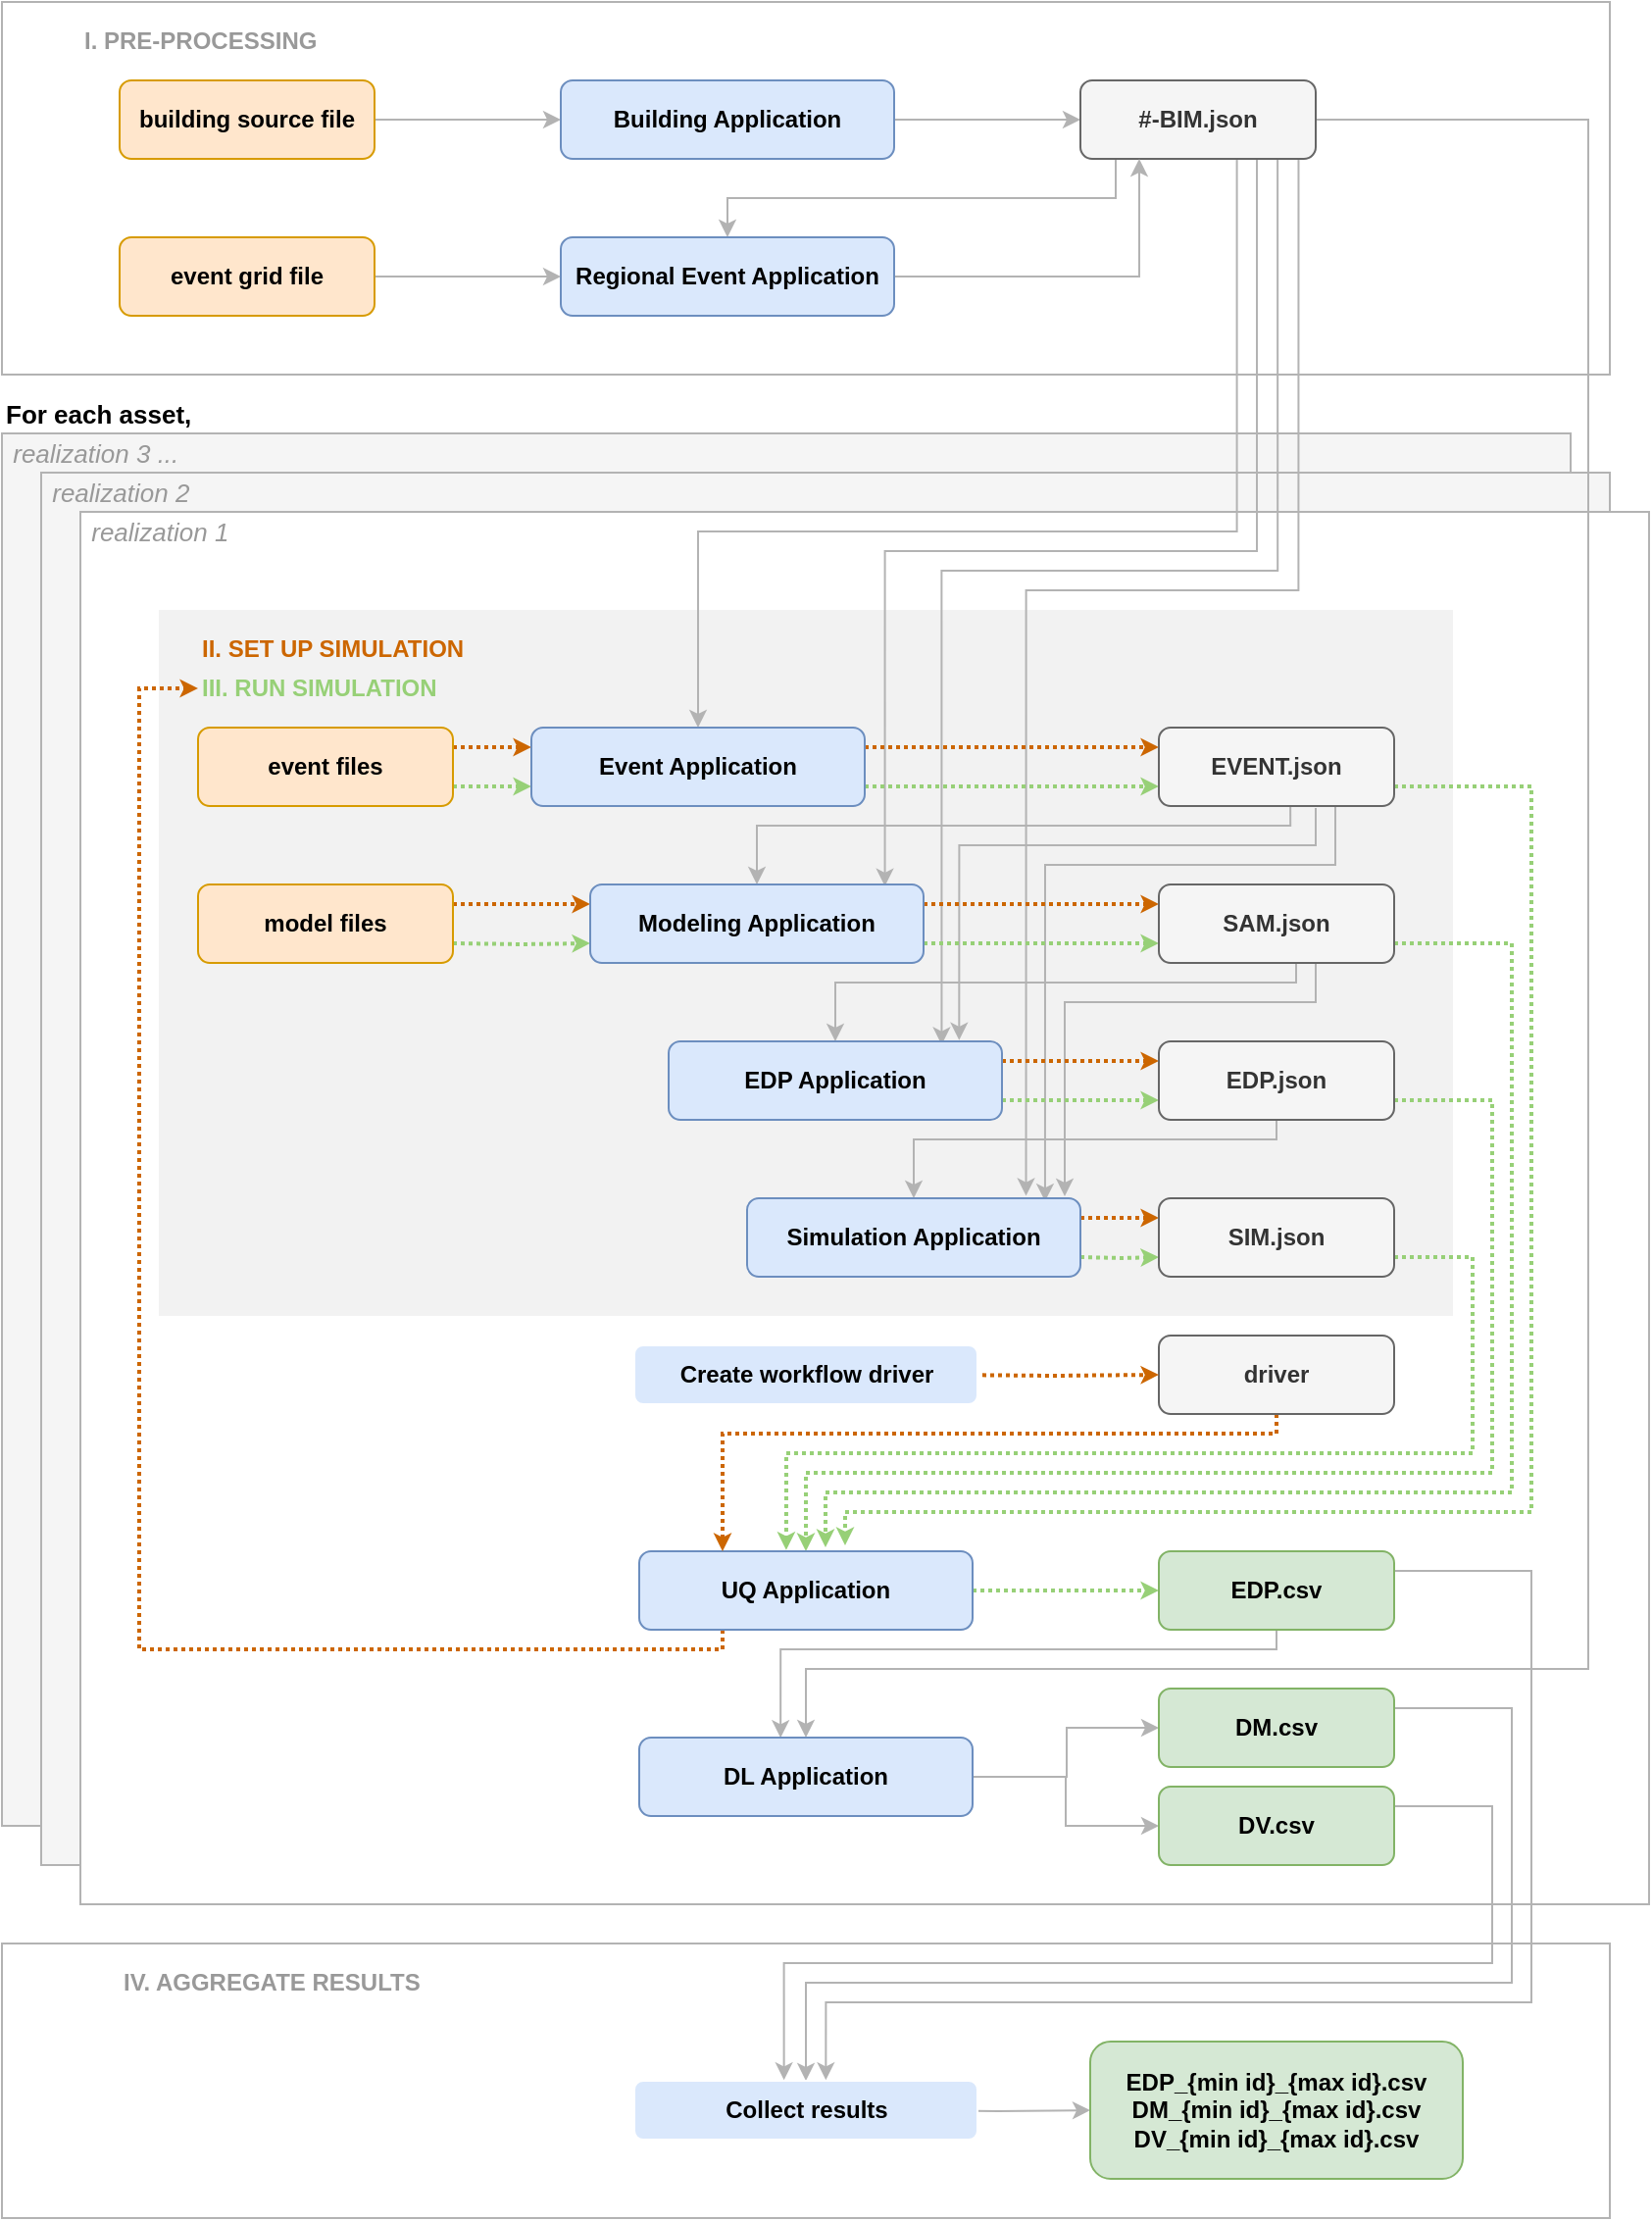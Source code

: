 <mxfile version="13.6.10" type="device"><diagram id="55Q9d0tb6AlS7nQ4v5Kf" name="Page-1"><mxGraphModel dx="1209" dy="761" grid="0" gridSize="10" guides="0" tooltips="1" connect="1" arrows="1" fold="1" page="1" pageScale="1" pageWidth="850" pageHeight="1100" math="0" shadow="0"><root><mxCell id="0"/><mxCell id="1" parent="0"/><mxCell id="81128KArZK5sR1gMejnM-108" value="" style="rounded=0;whiteSpace=wrap;html=1;fillColor=#f5f5f5;fontColor=#333333;strokeColor=#B3B3B3;" vertex="1" parent="1"><mxGeometry x="10" y="240" width="800" height="710" as="geometry"/></mxCell><mxCell id="81128KArZK5sR1gMejnM-107" value="" style="rounded=0;whiteSpace=wrap;html=1;fillColor=#f5f5f5;fontColor=#333333;strokeColor=#B3B3B3;" vertex="1" parent="1"><mxGeometry x="30" y="260" width="800" height="710" as="geometry"/></mxCell><mxCell id="81128KArZK5sR1gMejnM-78" value="" style="rounded=0;whiteSpace=wrap;html=1;strokeColor=#B3B3B3;" vertex="1" parent="1"><mxGeometry x="10" y="1010" width="820" height="140" as="geometry"/></mxCell><mxCell id="81128KArZK5sR1gMejnM-12" value="" style="rounded=0;whiteSpace=wrap;html=1;strokeColor=#B3B3B3;" vertex="1" parent="1"><mxGeometry x="50" y="280" width="800" height="710" as="geometry"/></mxCell><mxCell id="81128KArZK5sR1gMejnM-71" value="" style="rounded=0;whiteSpace=wrap;html=1;strokeColor=none;fillColor=#F2F2F2;" vertex="1" parent="1"><mxGeometry x="90" y="330" width="660" height="360" as="geometry"/></mxCell><mxCell id="81128KArZK5sR1gMejnM-1" value="" style="rounded=0;whiteSpace=wrap;html=1;strokeColor=#B3B3B3;" vertex="1" parent="1"><mxGeometry x="10" y="20" width="820" height="190" as="geometry"/></mxCell><mxCell id="bsa9YLMncxqa0p55WgP8-3" value="" style="edgeStyle=orthogonalEdgeStyle;rounded=0;orthogonalLoop=1;jettySize=auto;html=1;strokeColor=#B3B3B3;" parent="1" source="bsa9YLMncxqa0p55WgP8-1" target="bsa9YLMncxqa0p55WgP8-2" edge="1"><mxGeometry relative="1" as="geometry"/></mxCell><mxCell id="bsa9YLMncxqa0p55WgP8-1" value="&lt;b&gt;building source file&lt;/b&gt;" style="rounded=1;whiteSpace=wrap;html=1;fillColor=#ffe6cc;strokeColor=#d79b00;" parent="1" vertex="1"><mxGeometry x="70" y="60" width="130" height="40" as="geometry"/></mxCell><mxCell id="bsa9YLMncxqa0p55WgP8-6" value="" style="edgeStyle=orthogonalEdgeStyle;rounded=0;orthogonalLoop=1;jettySize=auto;html=1;strokeColor=#B3B3B3;" parent="1" source="bsa9YLMncxqa0p55WgP8-2" target="bsa9YLMncxqa0p55WgP8-5" edge="1"><mxGeometry relative="1" as="geometry"/></mxCell><mxCell id="bsa9YLMncxqa0p55WgP8-2" value="&lt;b&gt;Building Application&lt;/b&gt;" style="rounded=1;whiteSpace=wrap;html=1;fillColor=#dae8fc;strokeColor=#6c8ebf;" parent="1" vertex="1"><mxGeometry x="295" y="60" width="170" height="40" as="geometry"/></mxCell><mxCell id="81128KArZK5sR1gMejnM-6" value="" style="edgeStyle=orthogonalEdgeStyle;rounded=0;orthogonalLoop=1;jettySize=auto;html=1;entryX=0.5;entryY=0;entryDx=0;entryDy=0;exitX=0.15;exitY=1.007;exitDx=0;exitDy=0;exitPerimeter=0;strokeColor=#B3B3B3;" edge="1" parent="1" source="bsa9YLMncxqa0p55WgP8-5" target="81128KArZK5sR1gMejnM-4"><mxGeometry relative="1" as="geometry"/></mxCell><mxCell id="81128KArZK5sR1gMejnM-34" value="" style="edgeStyle=orthogonalEdgeStyle;rounded=0;orthogonalLoop=1;jettySize=auto;html=1;strokeColor=#B3B3B3;entryX=0.5;entryY=0;entryDx=0;entryDy=0;exitX=0.665;exitY=1.004;exitDx=0;exitDy=0;exitPerimeter=0;" edge="1" parent="1" source="bsa9YLMncxqa0p55WgP8-5" target="81128KArZK5sR1gMejnM-15"><mxGeometry relative="1" as="geometry"><mxPoint x="651.88" y="139.8" as="sourcePoint"/><mxPoint x="670" y="210" as="targetPoint"/><Array as="points"><mxPoint x="640" y="290"/><mxPoint x="365" y="290"/></Array></mxGeometry></mxCell><mxCell id="81128KArZK5sR1gMejnM-36" value="" style="edgeStyle=orthogonalEdgeStyle;rounded=0;orthogonalLoop=1;jettySize=auto;html=1;strokeColor=#B3B3B3;entryX=0.884;entryY=0.023;entryDx=0;entryDy=0;exitX=0.75;exitY=1;exitDx=0;exitDy=0;entryPerimeter=0;" edge="1" parent="1" source="bsa9YLMncxqa0p55WgP8-5" target="81128KArZK5sR1gMejnM-24"><mxGeometry relative="1" as="geometry"><mxPoint x="662.2" y="139.32" as="sourcePoint"/><mxPoint x="670" y="210" as="targetPoint"/><Array as="points"><mxPoint x="650" y="300"/><mxPoint x="460" y="300"/></Array></mxGeometry></mxCell><mxCell id="81128KArZK5sR1gMejnM-43" value="" style="edgeStyle=orthogonalEdgeStyle;rounded=0;orthogonalLoop=1;jettySize=auto;html=1;strokeColor=#B3B3B3;strokeWidth=1;exitX=0.838;exitY=1.004;exitDx=0;exitDy=0;exitPerimeter=0;entryX=0.819;entryY=0.044;entryDx=0;entryDy=0;entryPerimeter=0;" edge="1" parent="1" source="bsa9YLMncxqa0p55WgP8-5" target="81128KArZK5sR1gMejnM-39"><mxGeometry relative="1" as="geometry"><mxPoint x="677.08" y="139.88" as="sourcePoint"/><mxPoint x="670" y="220" as="targetPoint"/><Array as="points"><mxPoint x="661" y="310"/><mxPoint x="489" y="310"/></Array></mxGeometry></mxCell><mxCell id="81128KArZK5sR1gMejnM-53" value="" style="edgeStyle=orthogonalEdgeStyle;rounded=0;orthogonalLoop=1;jettySize=auto;html=1;strokeColor=#B3B3B3;strokeWidth=1;entryX=0.831;entryY=-0.03;entryDx=0;entryDy=0;entryPerimeter=0;exitX=0.927;exitY=0.989;exitDx=0;exitDy=0;exitPerimeter=0;" edge="1" parent="1" source="bsa9YLMncxqa0p55WgP8-5"><mxGeometry relative="1" as="geometry"><mxPoint x="671" y="120" as="sourcePoint"/><mxPoint x="532.27" y="628.8" as="targetPoint"/><Array as="points"><mxPoint x="671" y="320"/><mxPoint x="532" y="320"/></Array></mxGeometry></mxCell><mxCell id="81128KArZK5sR1gMejnM-94" value="" style="edgeStyle=orthogonalEdgeStyle;rounded=0;orthogonalLoop=1;jettySize=auto;html=1;startSize=6;endSize=6;strokeWidth=1;entryX=0.5;entryY=0;entryDx=0;entryDy=0;strokeColor=#B3B3B3;exitX=1;exitY=0.5;exitDx=0;exitDy=0;" edge="1" parent="1" source="bsa9YLMncxqa0p55WgP8-5" target="81128KArZK5sR1gMejnM-88"><mxGeometry relative="1" as="geometry"><mxPoint x="790" y="110" as="targetPoint"/><Array as="points"><mxPoint x="819" y="80"/><mxPoint x="819" y="870"/><mxPoint x="420" y="870"/></Array></mxGeometry></mxCell><mxCell id="bsa9YLMncxqa0p55WgP8-5" value="&lt;b&gt;#-BIM.json&lt;/b&gt;" style="rounded=1;whiteSpace=wrap;html=1;fillColor=#f5f5f5;strokeColor=#666666;fontColor=#333333;" parent="1" vertex="1"><mxGeometry x="560" y="60" width="120" height="40" as="geometry"/></mxCell><mxCell id="81128KArZK5sR1gMejnM-7" value="" style="edgeStyle=orthogonalEdgeStyle;rounded=0;orthogonalLoop=1;jettySize=auto;html=1;strokeColor=#B3B3B3;" edge="1" parent="1" source="81128KArZK5sR1gMejnM-3" target="81128KArZK5sR1gMejnM-4"><mxGeometry relative="1" as="geometry"/></mxCell><mxCell id="81128KArZK5sR1gMejnM-3" value="&lt;b&gt;event grid file&lt;/b&gt;" style="rounded=1;whiteSpace=wrap;html=1;fillColor=#ffe6cc;strokeColor=#d79b00;" vertex="1" parent="1"><mxGeometry x="70" y="140" width="130" height="40" as="geometry"/></mxCell><mxCell id="81128KArZK5sR1gMejnM-10" value="" style="edgeStyle=orthogonalEdgeStyle;rounded=0;orthogonalLoop=1;jettySize=auto;html=1;entryX=0.25;entryY=1;entryDx=0;entryDy=0;strokeColor=#B3B3B3;" edge="1" parent="1" source="81128KArZK5sR1gMejnM-4" target="bsa9YLMncxqa0p55WgP8-5"><mxGeometry relative="1" as="geometry"><mxPoint x="525" y="160" as="targetPoint"/></mxGeometry></mxCell><mxCell id="81128KArZK5sR1gMejnM-4" value="&lt;b&gt;Regional Event Application&lt;/b&gt;" style="rounded=1;whiteSpace=wrap;html=1;fillColor=#dae8fc;strokeColor=#6c8ebf;" vertex="1" parent="1"><mxGeometry x="295" y="140" width="170" height="40" as="geometry"/></mxCell><mxCell id="81128KArZK5sR1gMejnM-11" value="&lt;b&gt;&lt;font color=&quot;#999999&quot;&gt;I. PRE-PROCESSING&lt;/font&gt;&lt;/b&gt;" style="text;html=1;strokeColor=none;fillColor=none;align=left;verticalAlign=middle;whiteSpace=wrap;rounded=0;" vertex="1" parent="1"><mxGeometry x="50" y="30" width="140" height="20" as="geometry"/></mxCell><mxCell id="81128KArZK5sR1gMejnM-13" value="&lt;font style=&quot;font-size: 13px&quot;&gt;&lt;b&gt;For each asset,&lt;/b&gt;&lt;/font&gt;" style="text;html=1;strokeColor=none;fillColor=none;align=left;verticalAlign=middle;whiteSpace=wrap;rounded=0;" vertex="1" parent="1"><mxGeometry x="10" y="220" width="140" height="20" as="geometry"/></mxCell><mxCell id="81128KArZK5sR1gMejnM-17" value="" style="edgeStyle=orthogonalEdgeStyle;rounded=0;orthogonalLoop=1;jettySize=auto;html=1;exitX=1;exitY=0.25;exitDx=0;exitDy=0;entryX=0;entryY=0.25;entryDx=0;entryDy=0;strokeColor=#CC6600;dashed=1;strokeWidth=2;startSize=6;endSize=3;dashPattern=1 1;" edge="1" parent="1" source="81128KArZK5sR1gMejnM-14" target="81128KArZK5sR1gMejnM-15"><mxGeometry relative="1" as="geometry"/></mxCell><mxCell id="81128KArZK5sR1gMejnM-20" value="" style="edgeStyle=orthogonalEdgeStyle;rounded=0;orthogonalLoop=1;jettySize=auto;html=1;exitX=1;exitY=0.75;exitDx=0;exitDy=0;entryX=0;entryY=0.75;entryDx=0;entryDy=0;dashed=1;strokeWidth=2;strokeColor=#97D077;dashPattern=1 1;endSize=3;" edge="1" parent="1" source="81128KArZK5sR1gMejnM-14" target="81128KArZK5sR1gMejnM-15"><mxGeometry relative="1" as="geometry"/></mxCell><mxCell id="81128KArZK5sR1gMejnM-14" value="&lt;b&gt;event files&lt;/b&gt;" style="rounded=1;whiteSpace=wrap;html=1;fillColor=#ffe6cc;strokeColor=#d79b00;" vertex="1" parent="1"><mxGeometry x="110" y="390" width="130" height="40" as="geometry"/></mxCell><mxCell id="81128KArZK5sR1gMejnM-19" value="" style="edgeStyle=orthogonalEdgeStyle;rounded=0;orthogonalLoop=1;jettySize=auto;html=1;exitX=1;exitY=0.25;exitDx=0;exitDy=0;entryX=0;entryY=0.25;entryDx=0;entryDy=0;strokeColor=#CC6600;dashed=1;strokeWidth=2;startSize=6;endSize=3;dashPattern=1 1;" edge="1" parent="1" source="81128KArZK5sR1gMejnM-15" target="81128KArZK5sR1gMejnM-16"><mxGeometry relative="1" as="geometry"><mxPoint x="520" y="410" as="targetPoint"/></mxGeometry></mxCell><mxCell id="81128KArZK5sR1gMejnM-22" value="" style="edgeStyle=orthogonalEdgeStyle;rounded=0;orthogonalLoop=1;jettySize=auto;html=1;exitX=1;exitY=0.75;exitDx=0;exitDy=0;entryX=0;entryY=0.75;entryDx=0;entryDy=0;dashed=1;strokeWidth=2;strokeColor=#97D077;dashPattern=1 1;endSize=3;" edge="1" parent="1" source="81128KArZK5sR1gMejnM-15" target="81128KArZK5sR1gMejnM-16"><mxGeometry relative="1" as="geometry"><mxPoint x="520" y="410" as="targetPoint"/></mxGeometry></mxCell><mxCell id="81128KArZK5sR1gMejnM-15" value="&lt;b&gt;Event Application&lt;/b&gt;" style="rounded=1;whiteSpace=wrap;html=1;fillColor=#dae8fc;strokeColor=#6c8ebf;" vertex="1" parent="1"><mxGeometry x="280" y="390" width="170" height="40" as="geometry"/></mxCell><mxCell id="81128KArZK5sR1gMejnM-51" value="" style="edgeStyle=orthogonalEdgeStyle;rounded=0;orthogonalLoop=1;jettySize=auto;html=1;strokeColor=#B3B3B3;strokeWidth=1;exitX=0.559;exitY=1.004;exitDx=0;exitDy=0;entryX=0.5;entryY=0;entryDx=0;entryDy=0;exitPerimeter=0;" edge="1" parent="1" source="81128KArZK5sR1gMejnM-16" target="81128KArZK5sR1gMejnM-24"><mxGeometry relative="1" as="geometry"><mxPoint x="470" y="468" as="targetPoint"/><Array as="points"><mxPoint x="667" y="440"/><mxPoint x="395" y="440"/></Array></mxGeometry></mxCell><mxCell id="81128KArZK5sR1gMejnM-55" value="" style="edgeStyle=orthogonalEdgeStyle;rounded=0;orthogonalLoop=1;jettySize=auto;html=1;strokeColor=#B3B3B3;strokeWidth=1;entryX=0.895;entryY=-0.015;entryDx=0;entryDy=0;entryPerimeter=0;" edge="1" parent="1"><mxGeometry relative="1" as="geometry"><mxPoint x="680" y="431" as="sourcePoint"/><mxPoint x="498.15" y="549.4" as="targetPoint"/><Array as="points"><mxPoint x="680" y="431"/><mxPoint x="680" y="450"/><mxPoint x="498" y="450"/></Array></mxGeometry></mxCell><mxCell id="81128KArZK5sR1gMejnM-57" value="" style="edgeStyle=orthogonalEdgeStyle;rounded=0;orthogonalLoop=1;jettySize=auto;html=1;strokeColor=#B3B3B3;strokeWidth=1;entryX=0.894;entryY=0.039;entryDx=0;entryDy=0;exitX=0.75;exitY=1;exitDx=0;exitDy=0;entryPerimeter=0;" edge="1" parent="1"><mxGeometry relative="1" as="geometry"><mxPoint x="690" y="430" as="sourcePoint"/><mxPoint x="541.98" y="631.56" as="targetPoint"/><Array as="points"><mxPoint x="690" y="460"/><mxPoint x="542" y="460"/></Array></mxGeometry></mxCell><mxCell id="81128KArZK5sR1gMejnM-80" value="" style="edgeStyle=orthogonalEdgeStyle;rounded=0;orthogonalLoop=1;jettySize=auto;html=1;dashed=1;strokeWidth=2;exitX=1;exitY=0.75;exitDx=0;exitDy=0;strokeColor=#97D077;dashPattern=1 1;endSize=3;" edge="1" parent="1" source="81128KArZK5sR1gMejnM-16"><mxGeometry relative="1" as="geometry"><mxPoint x="440" y="807" as="targetPoint"/><Array as="points"><mxPoint x="790" y="420"/><mxPoint x="790" y="790"/><mxPoint x="440" y="790"/></Array></mxGeometry></mxCell><mxCell id="81128KArZK5sR1gMejnM-16" value="&lt;b&gt;EVENT.json&lt;/b&gt;" style="rounded=1;whiteSpace=wrap;html=1;fillColor=#f5f5f5;strokeColor=#666666;fontColor=#333333;" vertex="1" parent="1"><mxGeometry x="600" y="390" width="120" height="40" as="geometry"/></mxCell><mxCell id="81128KArZK5sR1gMejnM-26" value="" style="edgeStyle=orthogonalEdgeStyle;rounded=0;orthogonalLoop=1;jettySize=auto;html=1;exitX=1;exitY=0.25;exitDx=0;exitDy=0;entryX=0;entryY=0.25;entryDx=0;entryDy=0;strokeColor=#CC6600;dashed=1;strokeWidth=2;startSize=6;endSize=3;dashPattern=1 1;" edge="1" parent="1" source="81128KArZK5sR1gMejnM-23" target="81128KArZK5sR1gMejnM-24"><mxGeometry relative="1" as="geometry"/></mxCell><mxCell id="81128KArZK5sR1gMejnM-27" value="" style="edgeStyle=orthogonalEdgeStyle;rounded=0;orthogonalLoop=1;jettySize=auto;html=1;entryX=0;entryY=0.75;entryDx=0;entryDy=0;dashed=1;strokeWidth=2;strokeColor=#97D077;dashPattern=1 1;endSize=3;" edge="1" parent="1" target="81128KArZK5sR1gMejnM-24"><mxGeometry relative="1" as="geometry"><mxPoint x="240" y="500" as="sourcePoint"/></mxGeometry></mxCell><mxCell id="81128KArZK5sR1gMejnM-23" value="&lt;b&gt;model files&lt;/b&gt;" style="rounded=1;whiteSpace=wrap;html=1;fillColor=#ffe6cc;strokeColor=#d79b00;" vertex="1" parent="1"><mxGeometry x="110" y="470" width="130" height="40" as="geometry"/></mxCell><mxCell id="81128KArZK5sR1gMejnM-29" value="" style="edgeStyle=orthogonalEdgeStyle;rounded=0;orthogonalLoop=1;jettySize=auto;html=1;exitX=1;exitY=0.25;exitDx=0;exitDy=0;entryX=0;entryY=0.25;entryDx=0;entryDy=0;strokeColor=#CC6600;dashed=1;strokeWidth=2;startSize=6;endSize=3;dashPattern=1 1;" edge="1" parent="1" source="81128KArZK5sR1gMejnM-24" target="81128KArZK5sR1gMejnM-25"><mxGeometry relative="1" as="geometry"><mxPoint x="550" y="490" as="targetPoint"/></mxGeometry></mxCell><mxCell id="81128KArZK5sR1gMejnM-31" value="" style="edgeStyle=orthogonalEdgeStyle;rounded=0;orthogonalLoop=1;jettySize=auto;html=1;exitX=1;exitY=0.75;exitDx=0;exitDy=0;entryX=0;entryY=0.75;entryDx=0;entryDy=0;dashed=1;strokeWidth=2;strokeColor=#97D077;dashPattern=1 1;endSize=3;" edge="1" parent="1" source="81128KArZK5sR1gMejnM-24" target="81128KArZK5sR1gMejnM-25"><mxGeometry relative="1" as="geometry"><mxPoint x="550" y="490" as="targetPoint"/></mxGeometry></mxCell><mxCell id="81128KArZK5sR1gMejnM-24" value="&lt;b&gt;Modeling Application&lt;/b&gt;" style="rounded=1;whiteSpace=wrap;html=1;fillColor=#dae8fc;strokeColor=#6c8ebf;" vertex="1" parent="1"><mxGeometry x="310" y="470" width="170" height="40" as="geometry"/></mxCell><mxCell id="81128KArZK5sR1gMejnM-41" value="" style="edgeStyle=orthogonalEdgeStyle;rounded=0;orthogonalLoop=1;jettySize=auto;html=1;strokeWidth=1;entryX=0.5;entryY=0;entryDx=0;entryDy=0;exitX=0.5;exitY=1;exitDx=0;exitDy=0;strokeColor=#B3B3B3;" edge="1" parent="1" source="81128KArZK5sR1gMejnM-25" target="81128KArZK5sR1gMejnM-39"><mxGeometry relative="1" as="geometry"><Array as="points"><mxPoint x="670" y="510"/><mxPoint x="670" y="520"/><mxPoint x="435" y="520"/></Array></mxGeometry></mxCell><mxCell id="81128KArZK5sR1gMejnM-59" value="" style="edgeStyle=orthogonalEdgeStyle;rounded=0;orthogonalLoop=1;jettySize=auto;html=1;strokeColor=#B3B3B3;strokeWidth=1;" edge="1" parent="1"><mxGeometry relative="1" as="geometry"><mxPoint x="678" y="510" as="sourcePoint"/><mxPoint x="552" y="629" as="targetPoint"/><Array as="points"><mxPoint x="680" y="510"/><mxPoint x="680" y="530"/><mxPoint x="552" y="530"/></Array></mxGeometry></mxCell><mxCell id="81128KArZK5sR1gMejnM-82" value="" style="edgeStyle=orthogonalEdgeStyle;rounded=0;orthogonalLoop=1;jettySize=auto;html=1;dashed=1;strokeWidth=2;exitX=1;exitY=0.75;exitDx=0;exitDy=0;strokeColor=#97D077;dashPattern=1 1;endSize=3;" edge="1" parent="1" source="81128KArZK5sR1gMejnM-25"><mxGeometry relative="1" as="geometry"><mxPoint x="430" y="808" as="targetPoint"/><Array as="points"><mxPoint x="780" y="500"/><mxPoint x="780" y="780"/><mxPoint x="430" y="780"/></Array></mxGeometry></mxCell><mxCell id="81128KArZK5sR1gMejnM-25" value="&lt;b&gt;SAM.json&lt;/b&gt;" style="rounded=1;whiteSpace=wrap;html=1;fillColor=#f5f5f5;strokeColor=#666666;fontColor=#333333;" vertex="1" parent="1"><mxGeometry x="600" y="470" width="120" height="40" as="geometry"/></mxCell><mxCell id="81128KArZK5sR1gMejnM-37" value="&lt;b&gt;&lt;font color=&quot;#cc6600&quot;&gt;II. SET UP SIMULATION&lt;/font&gt;&lt;/b&gt;" style="text;html=1;strokeColor=none;fillColor=none;align=left;verticalAlign=middle;whiteSpace=wrap;rounded=0;" vertex="1" parent="1"><mxGeometry x="110" y="340" width="140" height="20" as="geometry"/></mxCell><mxCell id="81128KArZK5sR1gMejnM-38" value="&lt;b&gt;&lt;font color=&quot;#97d077&quot;&gt;III. RUN SIMULATION&lt;/font&gt;&lt;/b&gt;" style="text;html=1;strokeColor=none;fillColor=none;align=left;verticalAlign=middle;whiteSpace=wrap;rounded=0;" vertex="1" parent="1"><mxGeometry x="110" y="360" width="140" height="20" as="geometry"/></mxCell><mxCell id="81128KArZK5sR1gMejnM-45" value="" style="edgeStyle=orthogonalEdgeStyle;rounded=0;orthogonalLoop=1;jettySize=auto;html=1;strokeWidth=2;exitX=1;exitY=0.25;exitDx=0;exitDy=0;entryX=0;entryY=0.25;entryDx=0;entryDy=0;strokeColor=#CC6600;dashed=1;startSize=6;endSize=3;dashPattern=1 1;" edge="1" parent="1" source="81128KArZK5sR1gMejnM-39" target="81128KArZK5sR1gMejnM-40"><mxGeometry relative="1" as="geometry"/></mxCell><mxCell id="81128KArZK5sR1gMejnM-46" value="" style="edgeStyle=orthogonalEdgeStyle;rounded=0;orthogonalLoop=1;jettySize=auto;html=1;strokeWidth=2;exitX=1;exitY=0.75;exitDx=0;exitDy=0;entryX=0;entryY=0.75;entryDx=0;entryDy=0;dashed=1;strokeColor=#97D077;dashPattern=1 1;endSize=3;" edge="1" parent="1" source="81128KArZK5sR1gMejnM-39" target="81128KArZK5sR1gMejnM-40"><mxGeometry relative="1" as="geometry"/></mxCell><mxCell id="81128KArZK5sR1gMejnM-39" value="&lt;b&gt;EDP Application&lt;/b&gt;" style="rounded=1;whiteSpace=wrap;html=1;fillColor=#dae8fc;strokeColor=#6c8ebf;" vertex="1" parent="1"><mxGeometry x="350" y="550" width="170" height="40" as="geometry"/></mxCell><mxCell id="81128KArZK5sR1gMejnM-49" value="" style="edgeStyle=orthogonalEdgeStyle;rounded=0;orthogonalLoop=1;jettySize=auto;html=1;strokeColor=#B3B3B3;strokeWidth=1;entryX=0.5;entryY=0;entryDx=0;entryDy=0;exitX=0.5;exitY=1;exitDx=0;exitDy=0;" edge="1" parent="1" source="81128KArZK5sR1gMejnM-40" target="81128KArZK5sR1gMejnM-47"><mxGeometry relative="1" as="geometry"><Array as="points"><mxPoint x="660" y="600"/><mxPoint x="475" y="600"/></Array></mxGeometry></mxCell><mxCell id="81128KArZK5sR1gMejnM-84" value="" style="edgeStyle=orthogonalEdgeStyle;rounded=0;orthogonalLoop=1;jettySize=auto;html=1;dashed=1;strokeWidth=2;entryX=0.5;entryY=0;entryDx=0;entryDy=0;exitX=1;exitY=0.75;exitDx=0;exitDy=0;strokeColor=#97D077;dashPattern=1 1;endSize=3;" edge="1" parent="1" source="81128KArZK5sR1gMejnM-40" target="81128KArZK5sR1gMejnM-62"><mxGeometry relative="1" as="geometry"><mxPoint x="800" y="570" as="targetPoint"/><Array as="points"><mxPoint x="770" y="580"/><mxPoint x="770" y="770"/><mxPoint x="420" y="770"/></Array></mxGeometry></mxCell><mxCell id="81128KArZK5sR1gMejnM-40" value="&lt;b&gt;EDP.json&lt;/b&gt;" style="rounded=1;whiteSpace=wrap;html=1;fillColor=#f5f5f5;strokeColor=#666666;fontColor=#333333;" vertex="1" parent="1"><mxGeometry x="600" y="550" width="120" height="40" as="geometry"/></mxCell><mxCell id="81128KArZK5sR1gMejnM-60" value="" style="edgeStyle=orthogonalEdgeStyle;rounded=0;orthogonalLoop=1;jettySize=auto;html=1;strokeWidth=2;exitX=1;exitY=0.25;exitDx=0;exitDy=0;entryX=0;entryY=0.25;entryDx=0;entryDy=0;strokeColor=#CC6600;dashed=1;startSize=6;endSize=3;dashPattern=1 1;" edge="1" parent="1" source="81128KArZK5sR1gMejnM-47" target="81128KArZK5sR1gMejnM-48"><mxGeometry relative="1" as="geometry"/></mxCell><mxCell id="81128KArZK5sR1gMejnM-61" value="" style="edgeStyle=orthogonalEdgeStyle;rounded=0;orthogonalLoop=1;jettySize=auto;html=1;strokeWidth=2;entryX=0;entryY=0.75;entryDx=0;entryDy=0;dashed=1;strokeColor=#97D077;dashPattern=1 1;endSize=3;" edge="1" parent="1" target="81128KArZK5sR1gMejnM-48"><mxGeometry relative="1" as="geometry"><mxPoint x="560" y="660" as="sourcePoint"/></mxGeometry></mxCell><mxCell id="81128KArZK5sR1gMejnM-47" value="&lt;b&gt;Simulation Application&lt;/b&gt;" style="rounded=1;whiteSpace=wrap;html=1;fillColor=#dae8fc;strokeColor=#6c8ebf;" vertex="1" parent="1"><mxGeometry x="390" y="630" width="170" height="40" as="geometry"/></mxCell><mxCell id="81128KArZK5sR1gMejnM-86" value="" style="edgeStyle=orthogonalEdgeStyle;rounded=0;orthogonalLoop=1;jettySize=auto;html=1;dashed=1;strokeWidth=2;entryX=0.441;entryY=-0.015;entryDx=0;entryDy=0;entryPerimeter=0;exitX=1;exitY=0.75;exitDx=0;exitDy=0;strokeColor=#97D077;dashPattern=1 1;endSize=3;" edge="1" parent="1" source="81128KArZK5sR1gMejnM-48" target="81128KArZK5sR1gMejnM-62"><mxGeometry relative="1" as="geometry"><mxPoint x="810" y="650" as="targetPoint"/><Array as="points"><mxPoint x="760" y="660"/><mxPoint x="760" y="760"/><mxPoint x="410" y="760"/></Array></mxGeometry></mxCell><mxCell id="81128KArZK5sR1gMejnM-48" value="&lt;b&gt;SIM.json&lt;/b&gt;" style="rounded=1;whiteSpace=wrap;html=1;fillColor=#f5f5f5;strokeColor=#666666;fontColor=#333333;" vertex="1" parent="1"><mxGeometry x="600" y="630" width="120" height="40" as="geometry"/></mxCell><mxCell id="81128KArZK5sR1gMejnM-74" value="" style="edgeStyle=orthogonalEdgeStyle;rounded=0;orthogonalLoop=1;jettySize=auto;html=1;strokeWidth=2;entryX=0;entryY=0.5;entryDx=0;entryDy=0;exitX=0.25;exitY=1;exitDx=0;exitDy=0;dashed=1;strokeColor=#CC6600;startSize=6;endSize=3;dashPattern=1 1;" edge="1" parent="1" source="81128KArZK5sR1gMejnM-62" target="81128KArZK5sR1gMejnM-38"><mxGeometry relative="1" as="geometry"><mxPoint x="420" y="880" as="targetPoint"/><Array as="points"><mxPoint x="378" y="860"/><mxPoint x="80" y="860"/><mxPoint x="80" y="370"/></Array></mxGeometry></mxCell><mxCell id="81128KArZK5sR1gMejnM-76" value="" style="edgeStyle=orthogonalEdgeStyle;rounded=0;orthogonalLoop=1;jettySize=auto;html=1;strokeWidth=2;entryX=0;entryY=0.5;entryDx=0;entryDy=0;dashed=1;strokeColor=#97D077;dashPattern=1 1;endSize=3;" edge="1" parent="1" source="81128KArZK5sR1gMejnM-62" target="81128KArZK5sR1gMejnM-77"><mxGeometry relative="1" as="geometry"><mxPoint x="620" y="830" as="targetPoint"/></mxGeometry></mxCell><mxCell id="81128KArZK5sR1gMejnM-62" value="&lt;b&gt;UQ Application&lt;/b&gt;" style="rounded=1;whiteSpace=wrap;html=1;fillColor=#dae8fc;strokeColor=#6c8ebf;" vertex="1" parent="1"><mxGeometry x="335" y="810" width="170" height="40" as="geometry"/></mxCell><mxCell id="81128KArZK5sR1gMejnM-67" value="" style="edgeStyle=orthogonalEdgeStyle;rounded=0;orthogonalLoop=1;jettySize=auto;html=1;strokeWidth=2;entryX=0.25;entryY=0;entryDx=0;entryDy=0;exitX=0.5;exitY=1;exitDx=0;exitDy=0;strokeColor=#CC6600;dashed=1;startSize=6;endSize=3;dashPattern=1 1;" edge="1" parent="1" source="81128KArZK5sR1gMejnM-63" target="81128KArZK5sR1gMejnM-62"><mxGeometry relative="1" as="geometry"><mxPoint x="420" y="790" as="targetPoint"/><Array as="points"><mxPoint x="660" y="750"/><mxPoint x="378" y="750"/></Array></mxGeometry></mxCell><mxCell id="81128KArZK5sR1gMejnM-63" value="&lt;b&gt;driver&lt;/b&gt;" style="rounded=1;whiteSpace=wrap;html=1;fillColor=#f5f5f5;strokeColor=#666666;fontColor=#333333;" vertex="1" parent="1"><mxGeometry x="600" y="700" width="120" height="40" as="geometry"/></mxCell><mxCell id="81128KArZK5sR1gMejnM-65" value="" style="edgeStyle=orthogonalEdgeStyle;rounded=0;orthogonalLoop=1;jettySize=auto;html=1;strokeWidth=2;strokeColor=#CC6600;dashed=1;startSize=6;endSize=3;dashPattern=1 1;" edge="1" parent="1" target="81128KArZK5sR1gMejnM-63"><mxGeometry relative="1" as="geometry"><mxPoint x="490" y="720" as="sourcePoint"/></mxGeometry></mxCell><mxCell id="81128KArZK5sR1gMejnM-95" value="" style="edgeStyle=orthogonalEdgeStyle;rounded=0;orthogonalLoop=1;jettySize=auto;html=1;startSize=6;endSize=6;strokeColor=#B3B3B3;strokeWidth=1;entryX=0.424;entryY=0.004;entryDx=0;entryDy=0;entryPerimeter=0;" edge="1" parent="1" source="81128KArZK5sR1gMejnM-77" target="81128KArZK5sR1gMejnM-88"><mxGeometry relative="1" as="geometry"><mxPoint x="406" y="910" as="targetPoint"/><Array as="points"><mxPoint x="660" y="860"/><mxPoint x="407" y="860"/></Array></mxGeometry></mxCell><mxCell id="81128KArZK5sR1gMejnM-101" value="" style="edgeStyle=orthogonalEdgeStyle;rounded=0;orthogonalLoop=1;jettySize=auto;html=1;startSize=6;endSize=6;strokeColor=#B3B3B3;strokeWidth=1;entryX=0.581;entryY=-0.012;entryDx=0;entryDy=0;entryPerimeter=0;" edge="1" parent="1"><mxGeometry relative="1" as="geometry"><mxPoint x="716" y="820" as="sourcePoint"/><mxPoint x="430.175" y="1079.64" as="targetPoint"/><Array as="points"><mxPoint x="790" y="820"/><mxPoint x="790" y="1040"/><mxPoint x="430" y="1040"/></Array></mxGeometry></mxCell><mxCell id="81128KArZK5sR1gMejnM-77" value="&lt;b&gt;EDP.csv&lt;/b&gt;" style="rounded=1;whiteSpace=wrap;html=1;fillColor=#d5e8d4;strokeColor=#82b366;" vertex="1" parent="1"><mxGeometry x="600" y="810" width="120" height="40" as="geometry"/></mxCell><mxCell id="81128KArZK5sR1gMejnM-79" value="&lt;b&gt;&lt;font color=&quot;#999999&quot;&gt;IV. AGGREGATE RESULTS&lt;/font&gt;&lt;/b&gt;" style="text;html=1;strokeColor=none;fillColor=none;align=left;verticalAlign=middle;whiteSpace=wrap;rounded=0;" vertex="1" parent="1"><mxGeometry x="70" y="1020" width="180" height="20" as="geometry"/></mxCell><mxCell id="81128KArZK5sR1gMejnM-91" value="" style="edgeStyle=orthogonalEdgeStyle;rounded=0;orthogonalLoop=1;jettySize=auto;html=1;startSize=6;endSize=6;strokeWidth=1;entryX=0;entryY=0.5;entryDx=0;entryDy=0;exitX=1;exitY=0.25;exitDx=0;exitDy=0;strokeColor=#B3B3B3;" edge="1" parent="1" source="81128KArZK5sR1gMejnM-88" target="81128KArZK5sR1gMejnM-89"><mxGeometry relative="1" as="geometry"><Array as="points"><mxPoint x="505" y="925"/><mxPoint x="553" y="925"/><mxPoint x="553" y="900"/></Array></mxGeometry></mxCell><mxCell id="81128KArZK5sR1gMejnM-92" value="" style="edgeStyle=orthogonalEdgeStyle;rounded=0;orthogonalLoop=1;jettySize=auto;html=1;startSize=6;endSize=6;strokeWidth=1;strokeColor=#B3B3B3;" edge="1" parent="1" source="81128KArZK5sR1gMejnM-88" target="81128KArZK5sR1gMejnM-90"><mxGeometry relative="1" as="geometry"/></mxCell><mxCell id="81128KArZK5sR1gMejnM-88" value="&lt;b&gt;DL Application&lt;/b&gt;" style="rounded=1;whiteSpace=wrap;html=1;fillColor=#dae8fc;strokeColor=#6c8ebf;" vertex="1" parent="1"><mxGeometry x="335" y="905" width="170" height="40" as="geometry"/></mxCell><mxCell id="81128KArZK5sR1gMejnM-103" value="" style="edgeStyle=orthogonalEdgeStyle;rounded=0;orthogonalLoop=1;jettySize=auto;html=1;startSize=6;endSize=6;strokeColor=#B3B3B3;strokeWidth=1;entryX=0.5;entryY=0;entryDx=0;entryDy=0;" edge="1" parent="1" source="81128KArZK5sR1gMejnM-89" target="81128KArZK5sR1gMejnM-112"><mxGeometry relative="1" as="geometry"><mxPoint x="400" y="1085" as="targetPoint"/><Array as="points"><mxPoint x="780" y="890"/><mxPoint x="780" y="1030"/><mxPoint x="420" y="1030"/></Array></mxGeometry></mxCell><mxCell id="81128KArZK5sR1gMejnM-89" value="&lt;b&gt;DM.csv&lt;/b&gt;" style="rounded=1;whiteSpace=wrap;html=1;fillColor=#d5e8d4;strokeColor=#82b366;" vertex="1" parent="1"><mxGeometry x="600" y="880" width="120" height="40" as="geometry"/></mxCell><mxCell id="81128KArZK5sR1gMejnM-105" value="" style="edgeStyle=orthogonalEdgeStyle;rounded=0;orthogonalLoop=1;jettySize=auto;html=1;startSize=6;endSize=6;strokeColor=#B3B3B3;strokeWidth=1;entryX=0.419;entryY=-0.012;entryDx=0;entryDy=0;entryPerimeter=0;" edge="1" parent="1" source="81128KArZK5sR1gMejnM-90"><mxGeometry relative="1" as="geometry"><mxPoint x="723" y="940" as="sourcePoint"/><mxPoint x="408.825" y="1079.64" as="targetPoint"/><Array as="points"><mxPoint x="770" y="940"/><mxPoint x="770" y="1020"/><mxPoint x="409" y="1020"/></Array></mxGeometry></mxCell><mxCell id="81128KArZK5sR1gMejnM-90" value="&lt;b&gt;DV.csv&lt;/b&gt;" style="rounded=1;whiteSpace=wrap;html=1;fillColor=#d5e8d4;strokeColor=#82b366;" vertex="1" parent="1"><mxGeometry x="600" y="930" width="120" height="40" as="geometry"/></mxCell><mxCell id="81128KArZK5sR1gMejnM-106" value="" style="edgeStyle=orthogonalEdgeStyle;rounded=0;orthogonalLoop=1;jettySize=auto;html=1;startSize=6;endSize=6;strokeColor=#B3B3B3;strokeWidth=1;" edge="1" parent="1" target="81128KArZK5sR1gMejnM-99"><mxGeometry relative="1" as="geometry"><mxPoint x="470" y="1095" as="sourcePoint"/></mxGeometry></mxCell><mxCell id="81128KArZK5sR1gMejnM-99" value="&lt;b&gt;EDP_{min id}_{max id}.csv&lt;/b&gt;&lt;b&gt;&lt;br&gt;DM_{min id}_{max id}.csv&lt;/b&gt;&lt;b&gt;&lt;br&gt;DV_{min id}_{max id}.csv&lt;br&gt;&lt;/b&gt;" style="rounded=1;whiteSpace=wrap;html=1;fillColor=#d5e8d4;strokeColor=#82b366;" vertex="1" parent="1"><mxGeometry x="565" y="1060" width="190" height="70" as="geometry"/></mxCell><mxCell id="81128KArZK5sR1gMejnM-110" value="&lt;b&gt;Create workflow driver&lt;/b&gt;" style="rounded=1;whiteSpace=wrap;html=1;fillColor=#dae8fc;strokeColor=#FFFFFF;" vertex="1" parent="1"><mxGeometry x="332.5" y="705" width="175" height="30" as="geometry"/></mxCell><mxCell id="81128KArZK5sR1gMejnM-112" value="&lt;b&gt;Collect results&lt;/b&gt;" style="rounded=1;whiteSpace=wrap;html=1;fillColor=#dae8fc;strokeColor=#FFFFFF;" vertex="1" parent="1"><mxGeometry x="332.5" y="1080" width="175" height="30" as="geometry"/></mxCell><mxCell id="81128KArZK5sR1gMejnM-113" value="&lt;font style=&quot;font-size: 13px&quot; color=&quot;#999999&quot;&gt;&lt;i&gt;&amp;nbsp;realization 1&lt;/i&gt;&lt;/font&gt;" style="text;html=1;strokeColor=none;fillColor=none;align=left;verticalAlign=middle;whiteSpace=wrap;rounded=0;" vertex="1" parent="1"><mxGeometry x="50" y="280" width="140" height="20" as="geometry"/></mxCell><mxCell id="81128KArZK5sR1gMejnM-114" value="&lt;font style=&quot;font-size: 13px&quot; color=&quot;#999999&quot;&gt;&lt;i&gt;&amp;nbsp;realization 2&lt;/i&gt;&lt;/font&gt;" style="text;html=1;strokeColor=none;fillColor=none;align=left;verticalAlign=middle;whiteSpace=wrap;rounded=0;" vertex="1" parent="1"><mxGeometry x="30" y="260" width="140" height="20" as="geometry"/></mxCell><mxCell id="81128KArZK5sR1gMejnM-115" value="&lt;font style=&quot;font-size: 13px&quot; color=&quot;#999999&quot;&gt;&lt;i&gt;&amp;nbsp;realization 3 ...&lt;/i&gt;&lt;/font&gt;" style="text;html=1;strokeColor=none;fillColor=none;align=left;verticalAlign=middle;whiteSpace=wrap;rounded=0;" vertex="1" parent="1"><mxGeometry x="10" y="240" width="140" height="20" as="geometry"/></mxCell></root></mxGraphModel></diagram></mxfile>